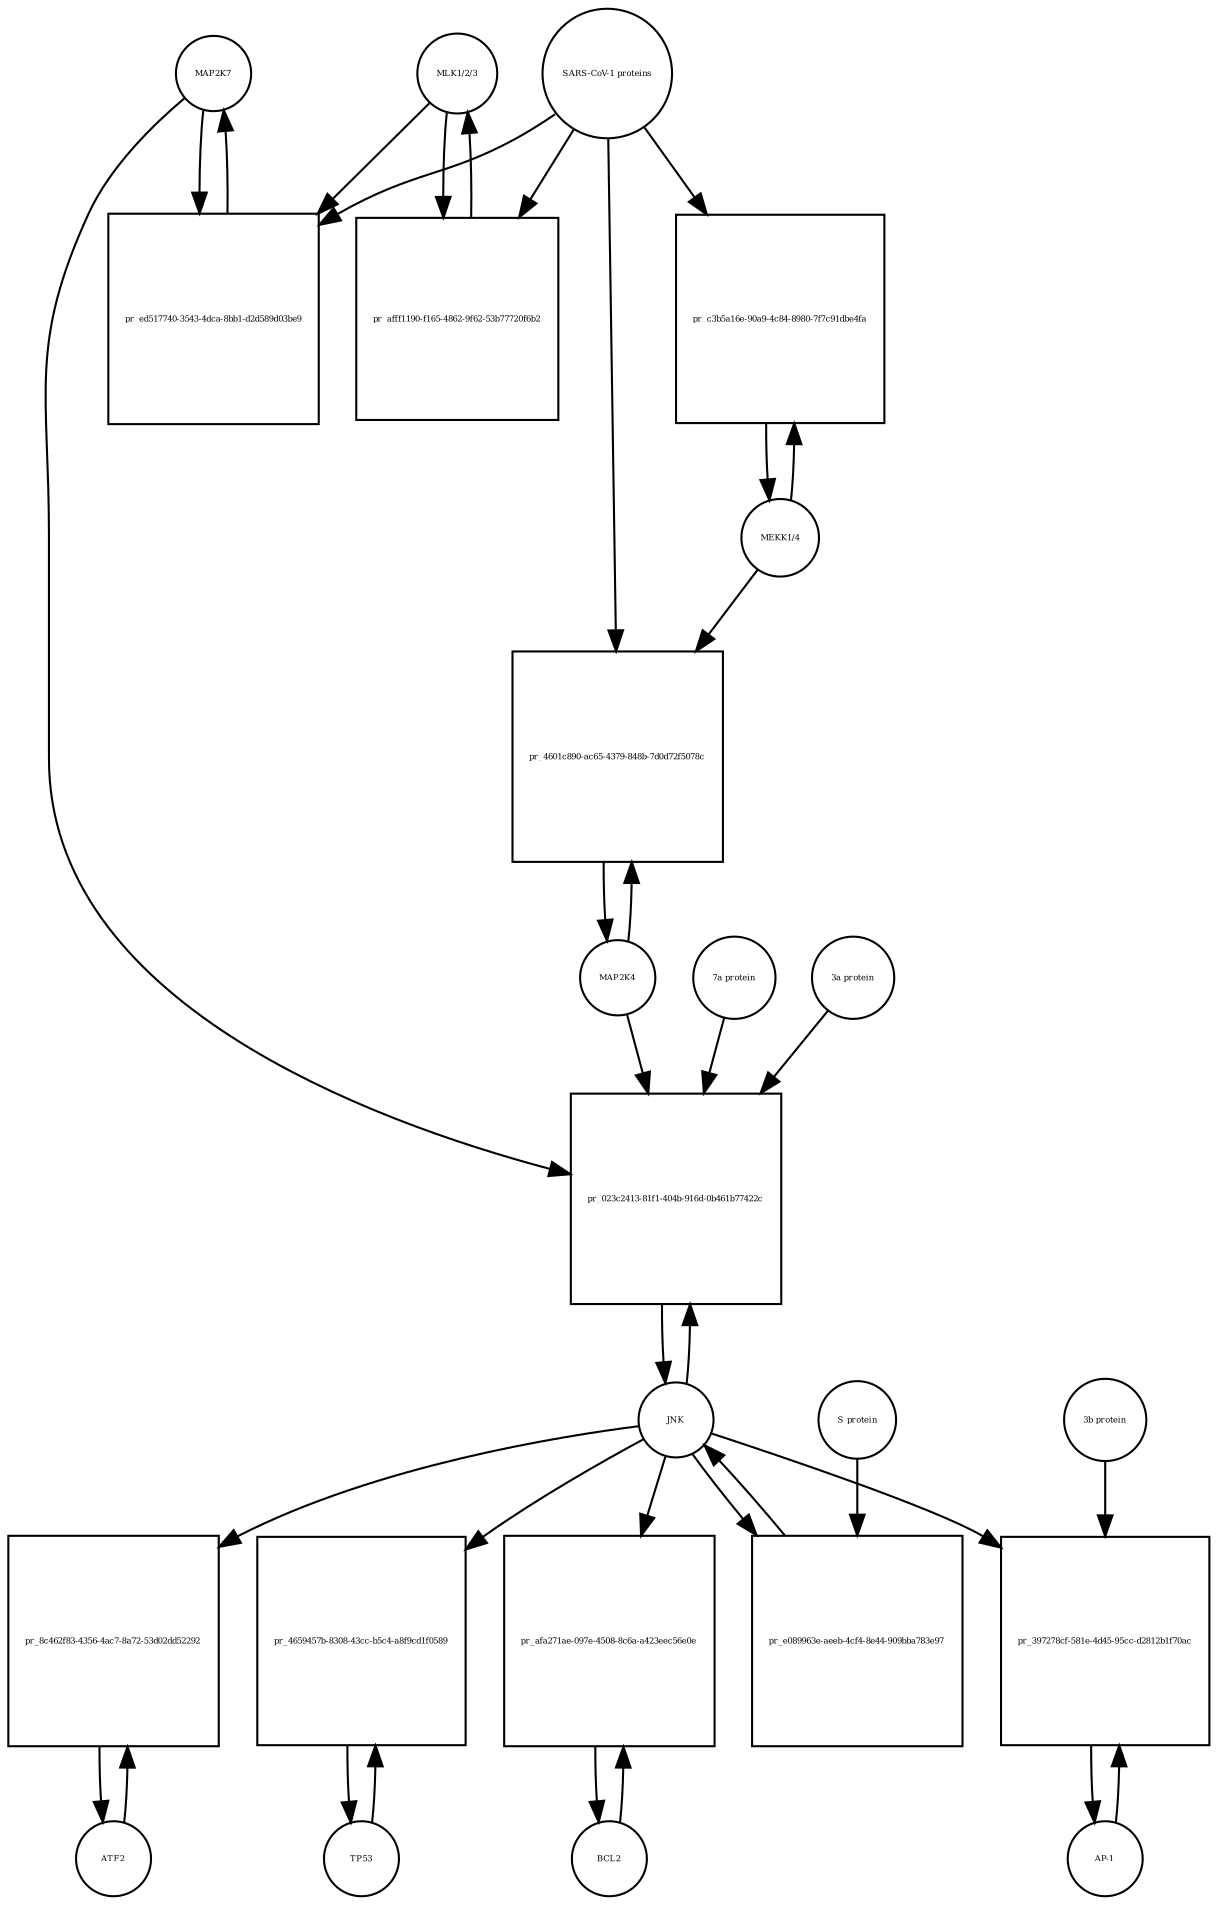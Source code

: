 strict digraph  {
MAP2K7 [annotation=urn_miriam_uniprot_O14733, bipartite=0, cls=macromolecule, fontsize=4, label=MAP2K7, shape=circle];
"pr_ed517740-3543-4dca-8bb1-d2d589d03be9" [annotation="", bipartite=1, cls=process, fontsize=4, label="pr_ed517740-3543-4dca-8bb1-d2d589d03be9", shape=square];
"MLK1/2/3" [annotation="", bipartite=0, cls=complex, fontsize=4, label="MLK1/2/3", shape=circle];
"SARS-CoV-1 proteins" [annotation="", bipartite=0, cls=complex, fontsize=4, label="SARS-CoV-1 proteins", shape=circle];
"pr_afff1190-f165-4862-9f62-53b77720f6b2" [annotation="", bipartite=1, cls=process, fontsize=4, label="pr_afff1190-f165-4862-9f62-53b77720f6b2", shape=square];
ATF2 [annotation=urn_miriam_uniprot_P15336, bipartite=0, cls=macromolecule, fontsize=4, label=ATF2, shape=circle];
"pr_8c462f83-4356-4ac7-8a72-53d02dd52292" [annotation="", bipartite=1, cls=process, fontsize=4, label="pr_8c462f83-4356-4ac7-8a72-53d02dd52292", shape=square];
JNK [annotation="", bipartite=0, cls=complex, fontsize=4, label=JNK, shape=circle];
TP53 [annotation=urn_miriam_uniprot_P04637, bipartite=0, cls=macromolecule, fontsize=4, label=TP53, shape=circle];
"pr_4659457b-8308-43cc-b5c4-a8f9cd1f0589" [annotation="", bipartite=1, cls=process, fontsize=4, label="pr_4659457b-8308-43cc-b5c4-a8f9cd1f0589", shape=square];
BCL2 [annotation=urn_miriam_uniprot_P10415, bipartite=0, cls=macromolecule, fontsize=4, label=BCL2, shape=circle];
"pr_afa271ae-097e-4508-8c6a-a423eec56e0e" [annotation="", bipartite=1, cls=process, fontsize=4, label="pr_afa271ae-097e-4508-8c6a-a423eec56e0e", shape=square];
"AP-1" [annotation="", bipartite=0, cls=complex, fontsize=4, label="AP-1", shape=circle];
"pr_397278cf-581e-4d45-95cc-d2812b1f70ac" [annotation="", bipartite=1, cls=process, fontsize=4, label="pr_397278cf-581e-4d45-95cc-d2812b1f70ac", shape=square];
"3b protein" [annotation="", bipartite=0, cls=macromolecule, fontsize=4, label="3b protein", shape=circle];
"MEKK1/4" [annotation="", bipartite=0, cls=complex, fontsize=4, label="MEKK1/4", shape=circle];
"pr_c3b5a16e-90a9-4c84-8980-7f7c91dbe4fa" [annotation="", bipartite=1, cls=process, fontsize=4, label="pr_c3b5a16e-90a9-4c84-8980-7f7c91dbe4fa", shape=square];
MAP2K4 [annotation=urn_miriam_uniprot_P45985, bipartite=0, cls=macromolecule, fontsize=4, label=MAP2K4, shape=circle];
"pr_4601c890-ac65-4379-848b-7d0d72f5078c" [annotation="", bipartite=1, cls=process, fontsize=4, label="pr_4601c890-ac65-4379-848b-7d0d72f5078c", shape=square];
"pr_023c2413-81f1-404b-916d-0b461b77422c" [annotation="", bipartite=1, cls=process, fontsize=4, label="pr_023c2413-81f1-404b-916d-0b461b77422c", shape=square];
"7a protein" [annotation="", bipartite=0, cls=macromolecule, fontsize=4, label="7a protein", shape=circle];
"3a protein" [annotation="", bipartite=0, cls=macromolecule, fontsize=4, label="3a protein", shape=circle];
"pr_e089963e-aeeb-4cf4-8e44-909bba783e97" [annotation="", bipartite=1, cls=process, fontsize=4, label="pr_e089963e-aeeb-4cf4-8e44-909bba783e97", shape=square];
"S protein" [annotation="", bipartite=0, cls=macromolecule, fontsize=4, label="S protein", shape=circle];
MAP2K7 -> "pr_ed517740-3543-4dca-8bb1-d2d589d03be9"  [annotation="", interaction_type=consumption];
MAP2K7 -> "pr_023c2413-81f1-404b-916d-0b461b77422c"  [annotation=urn_miriam_pubmed_17141229, interaction_type=stimulation];
"pr_ed517740-3543-4dca-8bb1-d2d589d03be9" -> MAP2K7  [annotation="", interaction_type=production];
"MLK1/2/3" -> "pr_ed517740-3543-4dca-8bb1-d2d589d03be9"  [annotation="urn_miriam_pubmed_31226023|urn_miriam_taxonomy_694009", interaction_type=stimulation];
"MLK1/2/3" -> "pr_afff1190-f165-4862-9f62-53b77720f6b2"  [annotation="", interaction_type=consumption];
"SARS-CoV-1 proteins" -> "pr_ed517740-3543-4dca-8bb1-d2d589d03be9"  [annotation="urn_miriam_pubmed_31226023|urn_miriam_taxonomy_694009", interaction_type=stimulation];
"SARS-CoV-1 proteins" -> "pr_afff1190-f165-4862-9f62-53b77720f6b2"  [annotation="urn_miriam_taxonomy_694009|urn_miriam_pubmed_31226023", interaction_type=stimulation];
"SARS-CoV-1 proteins" -> "pr_c3b5a16e-90a9-4c84-8980-7f7c91dbe4fa"  [annotation="urn_miriam_pubmed_31226023|urn_miriam_taxonomy_694009", interaction_type=stimulation];
"SARS-CoV-1 proteins" -> "pr_4601c890-ac65-4379-848b-7d0d72f5078c"  [annotation="urn_miriam_pubmed_31226023|urn_miriam_taxonomy_694009", interaction_type=stimulation];
"pr_afff1190-f165-4862-9f62-53b77720f6b2" -> "MLK1/2/3"  [annotation="", interaction_type=production];
ATF2 -> "pr_8c462f83-4356-4ac7-8a72-53d02dd52292"  [annotation="", interaction_type=consumption];
"pr_8c462f83-4356-4ac7-8a72-53d02dd52292" -> ATF2  [annotation="", interaction_type=production];
JNK -> "pr_8c462f83-4356-4ac7-8a72-53d02dd52292"  [annotation="", interaction_type=stimulation];
JNK -> "pr_4659457b-8308-43cc-b5c4-a8f9cd1f0589"  [annotation="", interaction_type=stimulation];
JNK -> "pr_afa271ae-097e-4508-8c6a-a423eec56e0e"  [annotation=urn_miriam_pubmed_10567572, interaction_type=stimulation];
JNK -> "pr_397278cf-581e-4d45-95cc-d2812b1f70ac"  [annotation=urn_miriam_pubmed_21561061, interaction_type=stimulation];
JNK -> "pr_023c2413-81f1-404b-916d-0b461b77422c"  [annotation="", interaction_type=consumption];
JNK -> "pr_e089963e-aeeb-4cf4-8e44-909bba783e97"  [annotation="", interaction_type=consumption];
TP53 -> "pr_4659457b-8308-43cc-b5c4-a8f9cd1f0589"  [annotation="", interaction_type=consumption];
"pr_4659457b-8308-43cc-b5c4-a8f9cd1f0589" -> TP53  [annotation="", interaction_type=production];
BCL2 -> "pr_afa271ae-097e-4508-8c6a-a423eec56e0e"  [annotation="", interaction_type=consumption];
"pr_afa271ae-097e-4508-8c6a-a423eec56e0e" -> BCL2  [annotation="", interaction_type=production];
"AP-1" -> "pr_397278cf-581e-4d45-95cc-d2812b1f70ac"  [annotation="", interaction_type=consumption];
"pr_397278cf-581e-4d45-95cc-d2812b1f70ac" -> "AP-1"  [annotation="", interaction_type=production];
"3b protein" -> "pr_397278cf-581e-4d45-95cc-d2812b1f70ac"  [annotation=urn_miriam_pubmed_21561061, interaction_type=stimulation];
"MEKK1/4" -> "pr_c3b5a16e-90a9-4c84-8980-7f7c91dbe4fa"  [annotation="", interaction_type=consumption];
"MEKK1/4" -> "pr_4601c890-ac65-4379-848b-7d0d72f5078c"  [annotation="urn_miriam_pubmed_31226023|urn_miriam_taxonomy_694009", interaction_type=stimulation];
"pr_c3b5a16e-90a9-4c84-8980-7f7c91dbe4fa" -> "MEKK1/4"  [annotation="", interaction_type=production];
MAP2K4 -> "pr_4601c890-ac65-4379-848b-7d0d72f5078c"  [annotation="", interaction_type=consumption];
MAP2K4 -> "pr_023c2413-81f1-404b-916d-0b461b77422c"  [annotation=urn_miriam_pubmed_17141229, interaction_type=stimulation];
"pr_4601c890-ac65-4379-848b-7d0d72f5078c" -> MAP2K4  [annotation="", interaction_type=production];
"pr_023c2413-81f1-404b-916d-0b461b77422c" -> JNK  [annotation="", interaction_type=production];
"7a protein" -> "pr_023c2413-81f1-404b-916d-0b461b77422c"  [annotation=urn_miriam_pubmed_17141229, interaction_type=stimulation];
"3a protein" -> "pr_023c2413-81f1-404b-916d-0b461b77422c"  [annotation=urn_miriam_pubmed_17141229, interaction_type=stimulation];
"pr_e089963e-aeeb-4cf4-8e44-909bba783e97" -> JNK  [annotation="", interaction_type=production];
"S protein" -> "pr_e089963e-aeeb-4cf4-8e44-909bba783e97"  [annotation=urn_miriam_pubmed_17267381, interaction_type=stimulation];
}
